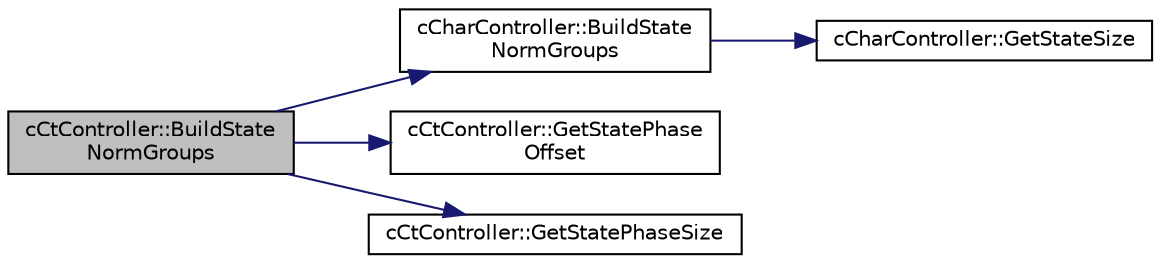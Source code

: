 digraph "cCtController::BuildStateNormGroups"
{
 // LATEX_PDF_SIZE
  edge [fontname="Helvetica",fontsize="10",labelfontname="Helvetica",labelfontsize="10"];
  node [fontname="Helvetica",fontsize="10",shape=record];
  rankdir="LR";
  Node1 [label="cCtController::BuildState\lNormGroups",height=0.2,width=0.4,color="black", fillcolor="grey75", style="filled", fontcolor="black",tooltip=" "];
  Node1 -> Node2 [color="midnightblue",fontsize="10",style="solid",fontname="Helvetica"];
  Node2 [label="cCharController::BuildState\lNormGroups",height=0.2,width=0.4,color="black", fillcolor="white", style="filled",URL="$classc_char_controller.html#ae62072ec881cba34bfe4a5a1e06eee52",tooltip=" "];
  Node2 -> Node3 [color="midnightblue",fontsize="10",style="solid",fontname="Helvetica"];
  Node3 [label="cCharController::GetStateSize",height=0.2,width=0.4,color="black", fillcolor="white", style="filled",URL="$classc_char_controller.html#a08934dbfd94fb4446aed2e665969ea97",tooltip=" "];
  Node1 -> Node4 [color="midnightblue",fontsize="10",style="solid",fontname="Helvetica"];
  Node4 [label="cCtController::GetStatePhase\lOffset",height=0.2,width=0.4,color="black", fillcolor="white", style="filled",URL="$classc_ct_controller.html#a9f1cdf3911123b3902a641517b43e9b2",tooltip=" "];
  Node1 -> Node5 [color="midnightblue",fontsize="10",style="solid",fontname="Helvetica"];
  Node5 [label="cCtController::GetStatePhaseSize",height=0.2,width=0.4,color="black", fillcolor="white", style="filled",URL="$classc_ct_controller.html#af0b04a91b65d078e9e49cd37e2f9e627",tooltip=" "];
}
